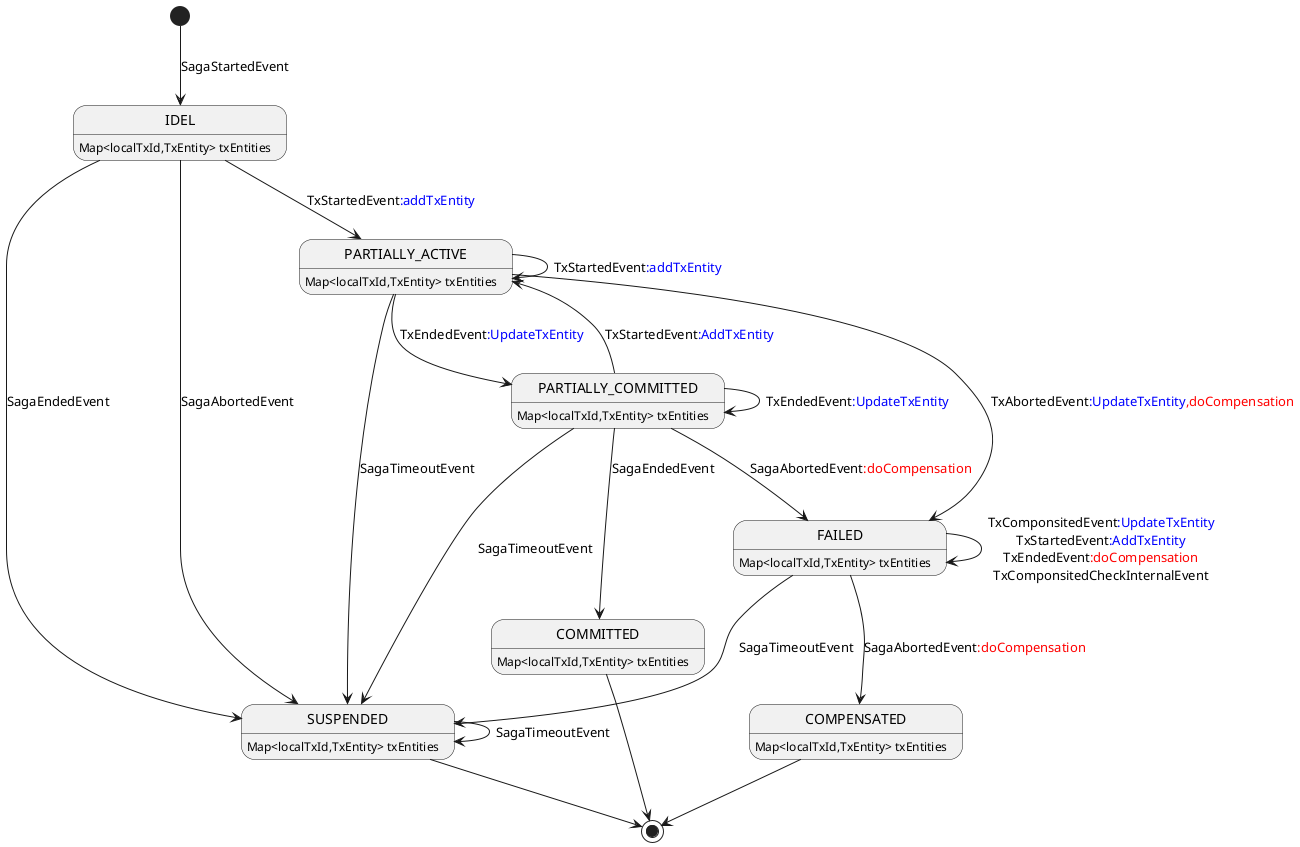 @startuml
hide empty description

[*] --> IDEL : SagaStartedEvent

IDEL --> PARTIALLY_ACTIVE : TxStartedEvent<font color=blue>:addTxEntity</font>

IDEL --> SUSPENDED : SagaEndedEvent

IDEL --> SUSPENDED : SagaAbortedEvent

PARTIALLY_COMMITTED --> PARTIALLY_COMMITTED : TxEndedEvent<font color=blue>:UpdateTxEntity</font>

PARTIALLY_COMMITTED --> COMMITTED : SagaEndedEvent

PARTIALLY_COMMITTED --> PARTIALLY_ACTIVE : TxStartedEvent<font color=blue>:AddTxEntity</font>

PARTIALLY_COMMITTED --> FAILED : SagaAbortedEvent<font color=red>:doCompensation</font>

PARTIALLY_COMMITTED --> SUSPENDED : SagaTimeoutEvent

PARTIALLY_ACTIVE --> PARTIALLY_ACTIVE : TxStartedEvent<font color=blue>:addTxEntity</font>

PARTIALLY_ACTIVE --> PARTIALLY_COMMITTED : TxEndedEvent<font color=blue>:UpdateTxEntity</font>

PARTIALLY_ACTIVE --> FAILED : TxAbortedEvent<font color=blue>:UpdateTxEntity</font><font color=red>,doCompensation</font>

PARTIALLY_ACTIVE --> SUSPENDED : SagaTimeoutEvent

SUSPENDED --> SUSPENDED : SagaTimeoutEvent

FAILED --> COMPENSATED : SagaAbortedEvent<font color=red>:doCompensation</font>

FAILED --> SUSPENDED : SagaTimeoutEvent

FAILED --> FAILED : TxComponsitedEvent<font color=blue>:UpdateTxEntity</font>\nTxStartedEvent<font color=blue>:AddTxEntity</font>\nTxEndedEvent<font color=red>:doCompensation</font>\nTxComponsitedCheckInternalEvent

COMPENSATED --> [*]

COMMITTED --> [*]

SUSPENDED --> [*]

IDEL: Map<localTxId,TxEntity> txEntities
PARTIALLY_ACTIVE: Map<localTxId,TxEntity> txEntities
PARTIALLY_COMMITTED: Map<localTxId,TxEntity> txEntities
FAILED: Map<localTxId,TxEntity> txEntities
COMMITTED: Map<localTxId,TxEntity> txEntities
COMPENSATED: Map<localTxId,TxEntity> txEntities
SUSPENDED: Map<localTxId,TxEntity> txEntities

@enduml
